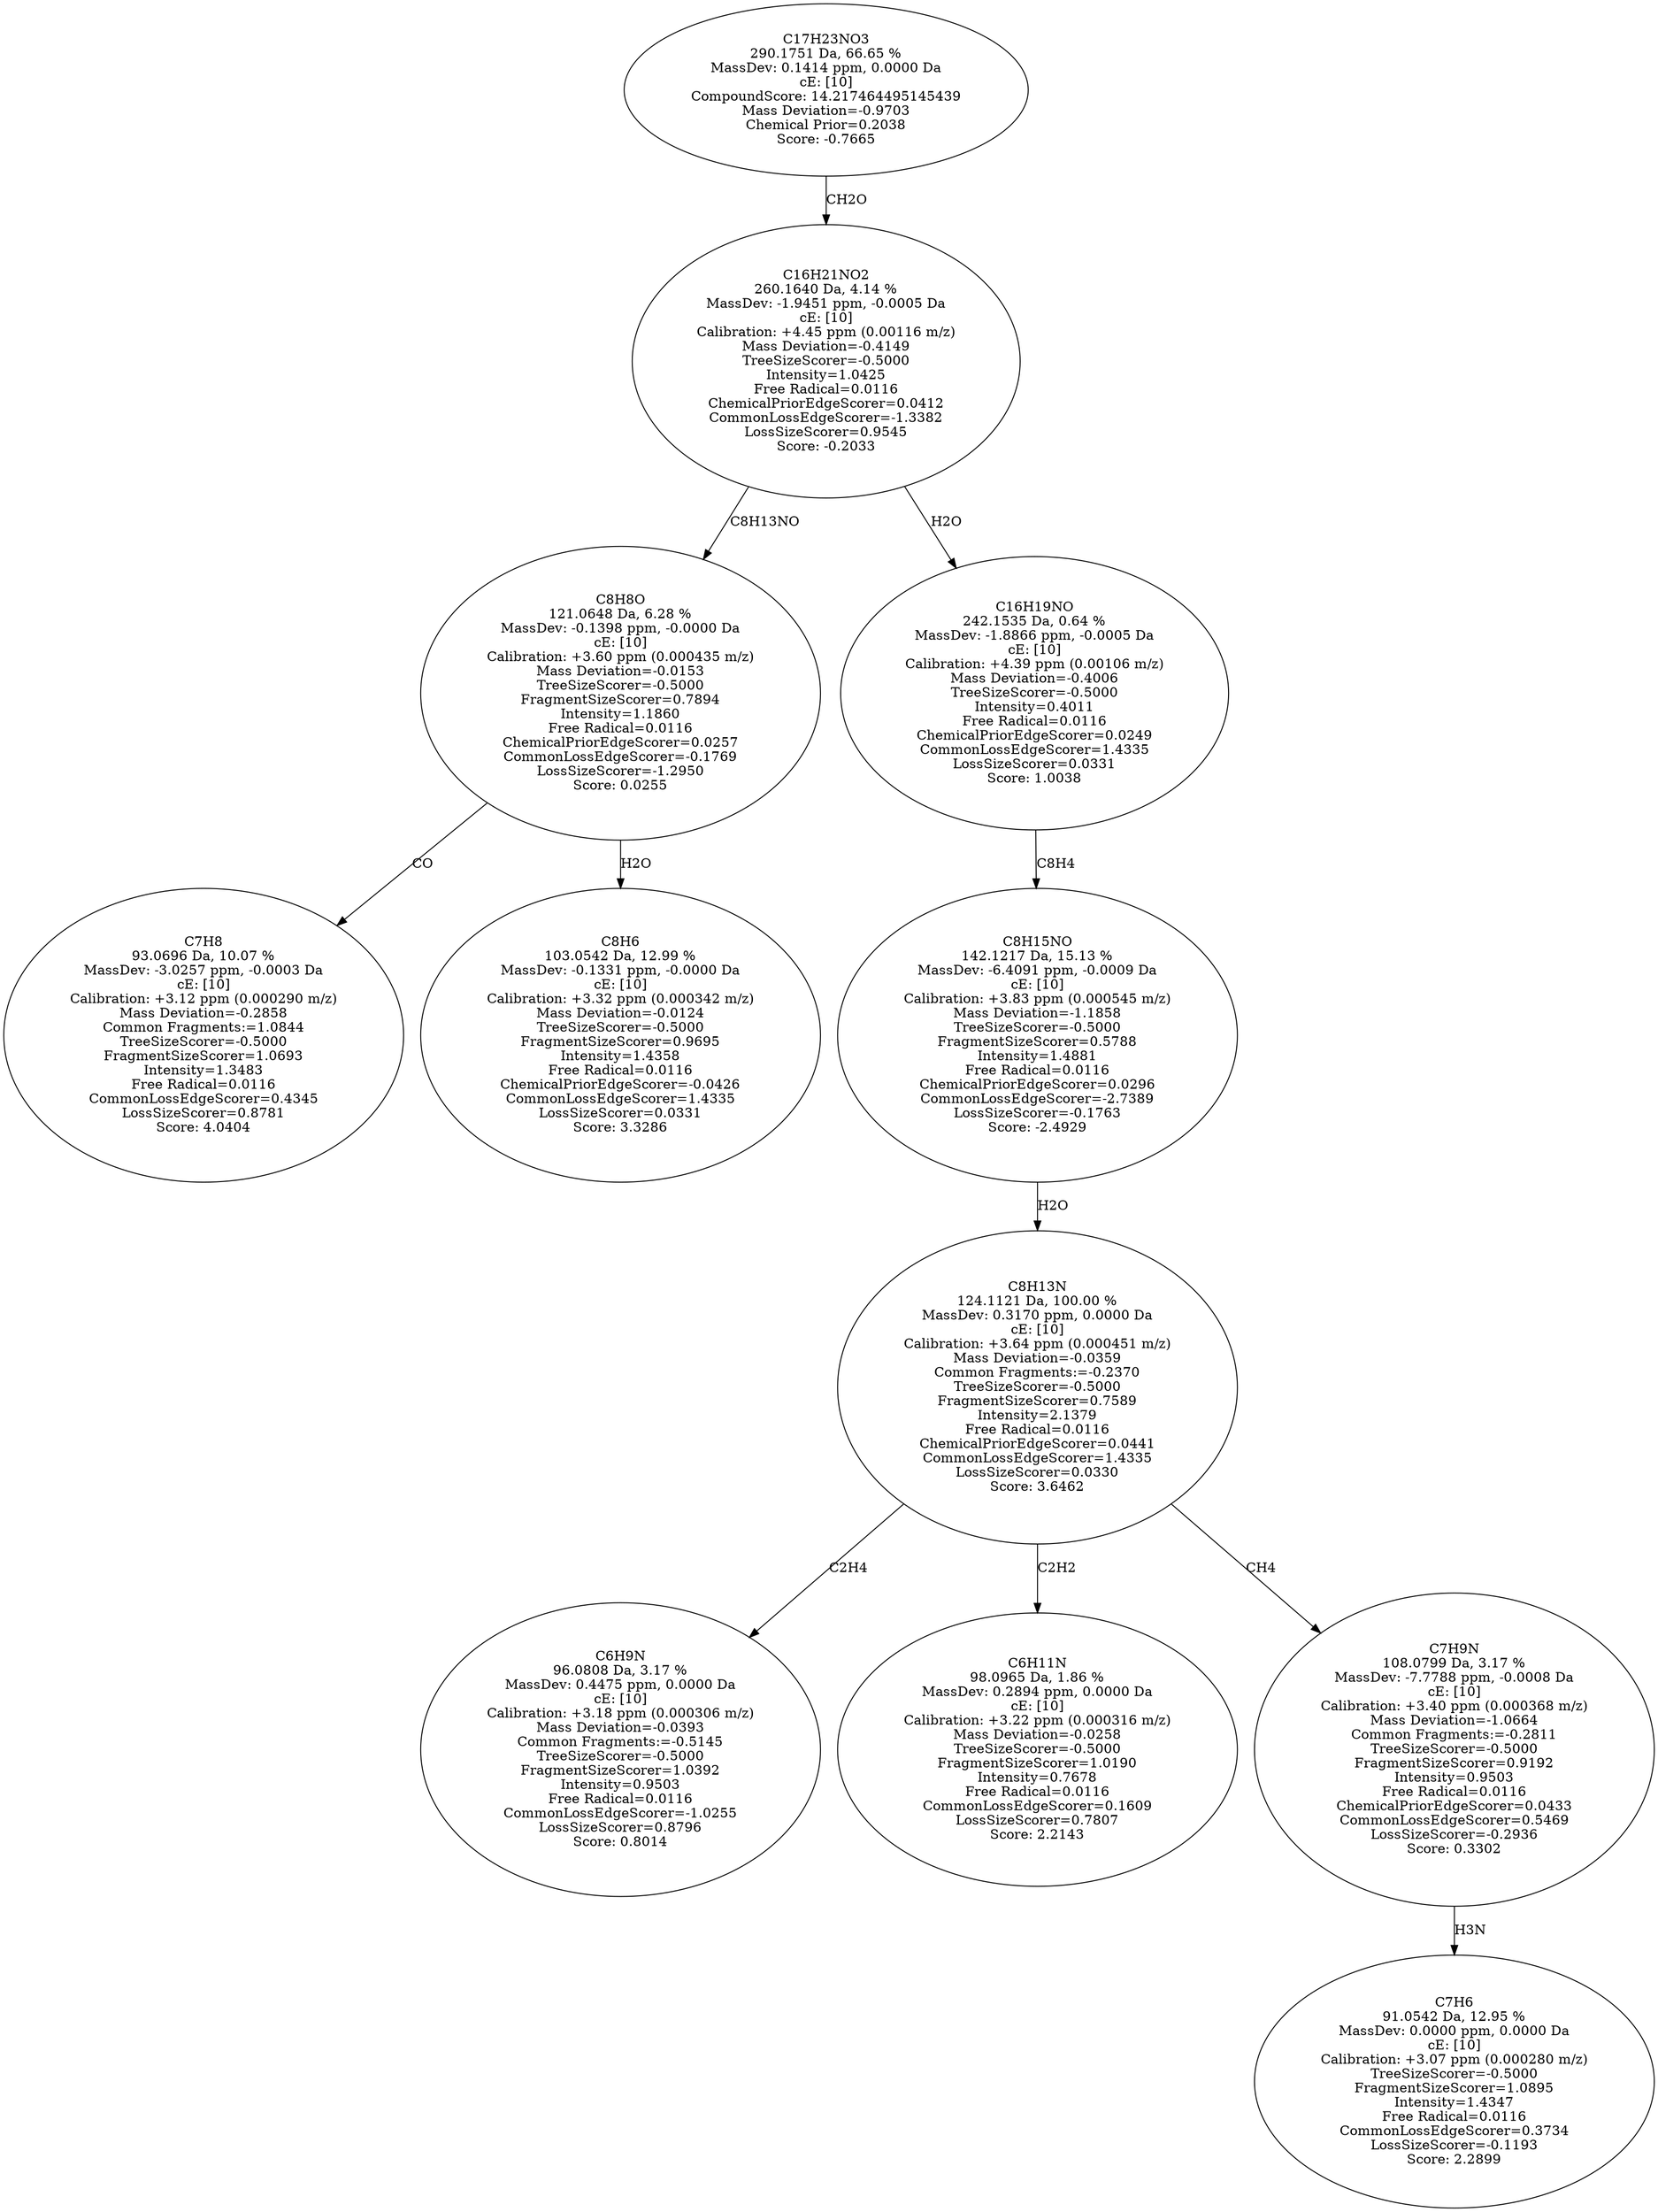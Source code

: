 strict digraph {
v1 [label="C7H8\n93.0696 Da, 10.07 %\nMassDev: -3.0257 ppm, -0.0003 Da\ncE: [10]\nCalibration: +3.12 ppm (0.000290 m/z)\nMass Deviation=-0.2858\nCommon Fragments:=1.0844\nTreeSizeScorer=-0.5000\nFragmentSizeScorer=1.0693\nIntensity=1.3483\nFree Radical=0.0116\nCommonLossEdgeScorer=0.4345\nLossSizeScorer=0.8781\nScore: 4.0404"];
v2 [label="C8H6\n103.0542 Da, 12.99 %\nMassDev: -0.1331 ppm, -0.0000 Da\ncE: [10]\nCalibration: +3.32 ppm (0.000342 m/z)\nMass Deviation=-0.0124\nTreeSizeScorer=-0.5000\nFragmentSizeScorer=0.9695\nIntensity=1.4358\nFree Radical=0.0116\nChemicalPriorEdgeScorer=-0.0426\nCommonLossEdgeScorer=1.4335\nLossSizeScorer=0.0331\nScore: 3.3286"];
v3 [label="C8H8O\n121.0648 Da, 6.28 %\nMassDev: -0.1398 ppm, -0.0000 Da\ncE: [10]\nCalibration: +3.60 ppm (0.000435 m/z)\nMass Deviation=-0.0153\nTreeSizeScorer=-0.5000\nFragmentSizeScorer=0.7894\nIntensity=1.1860\nFree Radical=0.0116\nChemicalPriorEdgeScorer=0.0257\nCommonLossEdgeScorer=-0.1769\nLossSizeScorer=-1.2950\nScore: 0.0255"];
v4 [label="C6H9N\n96.0808 Da, 3.17 %\nMassDev: 0.4475 ppm, 0.0000 Da\ncE: [10]\nCalibration: +3.18 ppm (0.000306 m/z)\nMass Deviation=-0.0393\nCommon Fragments:=-0.5145\nTreeSizeScorer=-0.5000\nFragmentSizeScorer=1.0392\nIntensity=0.9503\nFree Radical=0.0116\nCommonLossEdgeScorer=-1.0255\nLossSizeScorer=0.8796\nScore: 0.8014"];
v5 [label="C6H11N\n98.0965 Da, 1.86 %\nMassDev: 0.2894 ppm, 0.0000 Da\ncE: [10]\nCalibration: +3.22 ppm (0.000316 m/z)\nMass Deviation=-0.0258\nTreeSizeScorer=-0.5000\nFragmentSizeScorer=1.0190\nIntensity=0.7678\nFree Radical=0.0116\nCommonLossEdgeScorer=0.1609\nLossSizeScorer=0.7807\nScore: 2.2143"];
v6 [label="C7H6\n91.0542 Da, 12.95 %\nMassDev: 0.0000 ppm, 0.0000 Da\ncE: [10]\nCalibration: +3.07 ppm (0.000280 m/z)\nTreeSizeScorer=-0.5000\nFragmentSizeScorer=1.0895\nIntensity=1.4347\nFree Radical=0.0116\nCommonLossEdgeScorer=0.3734\nLossSizeScorer=-0.1193\nScore: 2.2899"];
v7 [label="C7H9N\n108.0799 Da, 3.17 %\nMassDev: -7.7788 ppm, -0.0008 Da\ncE: [10]\nCalibration: +3.40 ppm (0.000368 m/z)\nMass Deviation=-1.0664\nCommon Fragments:=-0.2811\nTreeSizeScorer=-0.5000\nFragmentSizeScorer=0.9192\nIntensity=0.9503\nFree Radical=0.0116\nChemicalPriorEdgeScorer=0.0433\nCommonLossEdgeScorer=0.5469\nLossSizeScorer=-0.2936\nScore: 0.3302"];
v8 [label="C8H13N\n124.1121 Da, 100.00 %\nMassDev: 0.3170 ppm, 0.0000 Da\ncE: [10]\nCalibration: +3.64 ppm (0.000451 m/z)\nMass Deviation=-0.0359\nCommon Fragments:=-0.2370\nTreeSizeScorer=-0.5000\nFragmentSizeScorer=0.7589\nIntensity=2.1379\nFree Radical=0.0116\nChemicalPriorEdgeScorer=0.0441\nCommonLossEdgeScorer=1.4335\nLossSizeScorer=0.0330\nScore: 3.6462"];
v9 [label="C8H15NO\n142.1217 Da, 15.13 %\nMassDev: -6.4091 ppm, -0.0009 Da\ncE: [10]\nCalibration: +3.83 ppm (0.000545 m/z)\nMass Deviation=-1.1858\nTreeSizeScorer=-0.5000\nFragmentSizeScorer=0.5788\nIntensity=1.4881\nFree Radical=0.0116\nChemicalPriorEdgeScorer=0.0296\nCommonLossEdgeScorer=-2.7389\nLossSizeScorer=-0.1763\nScore: -2.4929"];
v10 [label="C16H19NO\n242.1535 Da, 0.64 %\nMassDev: -1.8866 ppm, -0.0005 Da\ncE: [10]\nCalibration: +4.39 ppm (0.00106 m/z)\nMass Deviation=-0.4006\nTreeSizeScorer=-0.5000\nIntensity=0.4011\nFree Radical=0.0116\nChemicalPriorEdgeScorer=0.0249\nCommonLossEdgeScorer=1.4335\nLossSizeScorer=0.0331\nScore: 1.0038"];
v11 [label="C16H21NO2\n260.1640 Da, 4.14 %\nMassDev: -1.9451 ppm, -0.0005 Da\ncE: [10]\nCalibration: +4.45 ppm (0.00116 m/z)\nMass Deviation=-0.4149\nTreeSizeScorer=-0.5000\nIntensity=1.0425\nFree Radical=0.0116\nChemicalPriorEdgeScorer=0.0412\nCommonLossEdgeScorer=-1.3382\nLossSizeScorer=0.9545\nScore: -0.2033"];
v12 [label="C17H23NO3\n290.1751 Da, 66.65 %\nMassDev: 0.1414 ppm, 0.0000 Da\ncE: [10]\nCompoundScore: 14.217464495145439\nMass Deviation=-0.9703\nChemical Prior=0.2038\nScore: -0.7665"];
v3 -> v1 [label="CO"];
v3 -> v2 [label="H2O"];
v11 -> v3 [label="C8H13NO"];
v8 -> v4 [label="C2H4"];
v8 -> v5 [label="C2H2"];
v7 -> v6 [label="H3N"];
v8 -> v7 [label="CH4"];
v9 -> v8 [label="H2O"];
v10 -> v9 [label="C8H4"];
v11 -> v10 [label="H2O"];
v12 -> v11 [label="CH2O"];
}